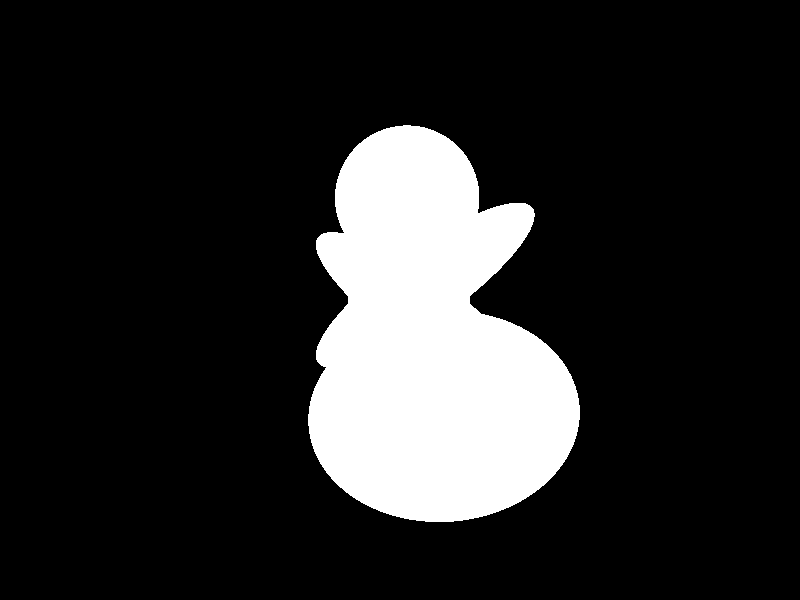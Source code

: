   #include "colors.inc"
  
  background{Black}
  
  camera {
	angle 50
    location <0,0,-80>
    look_at <0,0,0>
  }
  
  light_source { <0,-10,-80> color White}
 

#declare NewStimBlob4 = blob{
	threshold 0.1
	
	sphere{
	<0,0,0>, 4, 1
	scale<1,6,1>
	translate<0,0,0.5>
	rotate<0,0,20>
	}
	sphere{
	<0,0,0>, 4, 1
	scale<1,6,1>
	translate<0,0,0.5>
	rotate<0,0,60>
	}
	sphere{
	<0,0,0>, 8, 1
	translate<8,5,0>
	}
	sphere{
	<0,0,0>, 12, 1
	scale<0,0,1.4>
	translate<-8,-7.5,5>
	}
	}
object{ NewStimBlob4
	pigment {White}
	rotate<0,0,50>
	rotate<0,60,0>
	finish{
	phong 0.0
	}
	}
